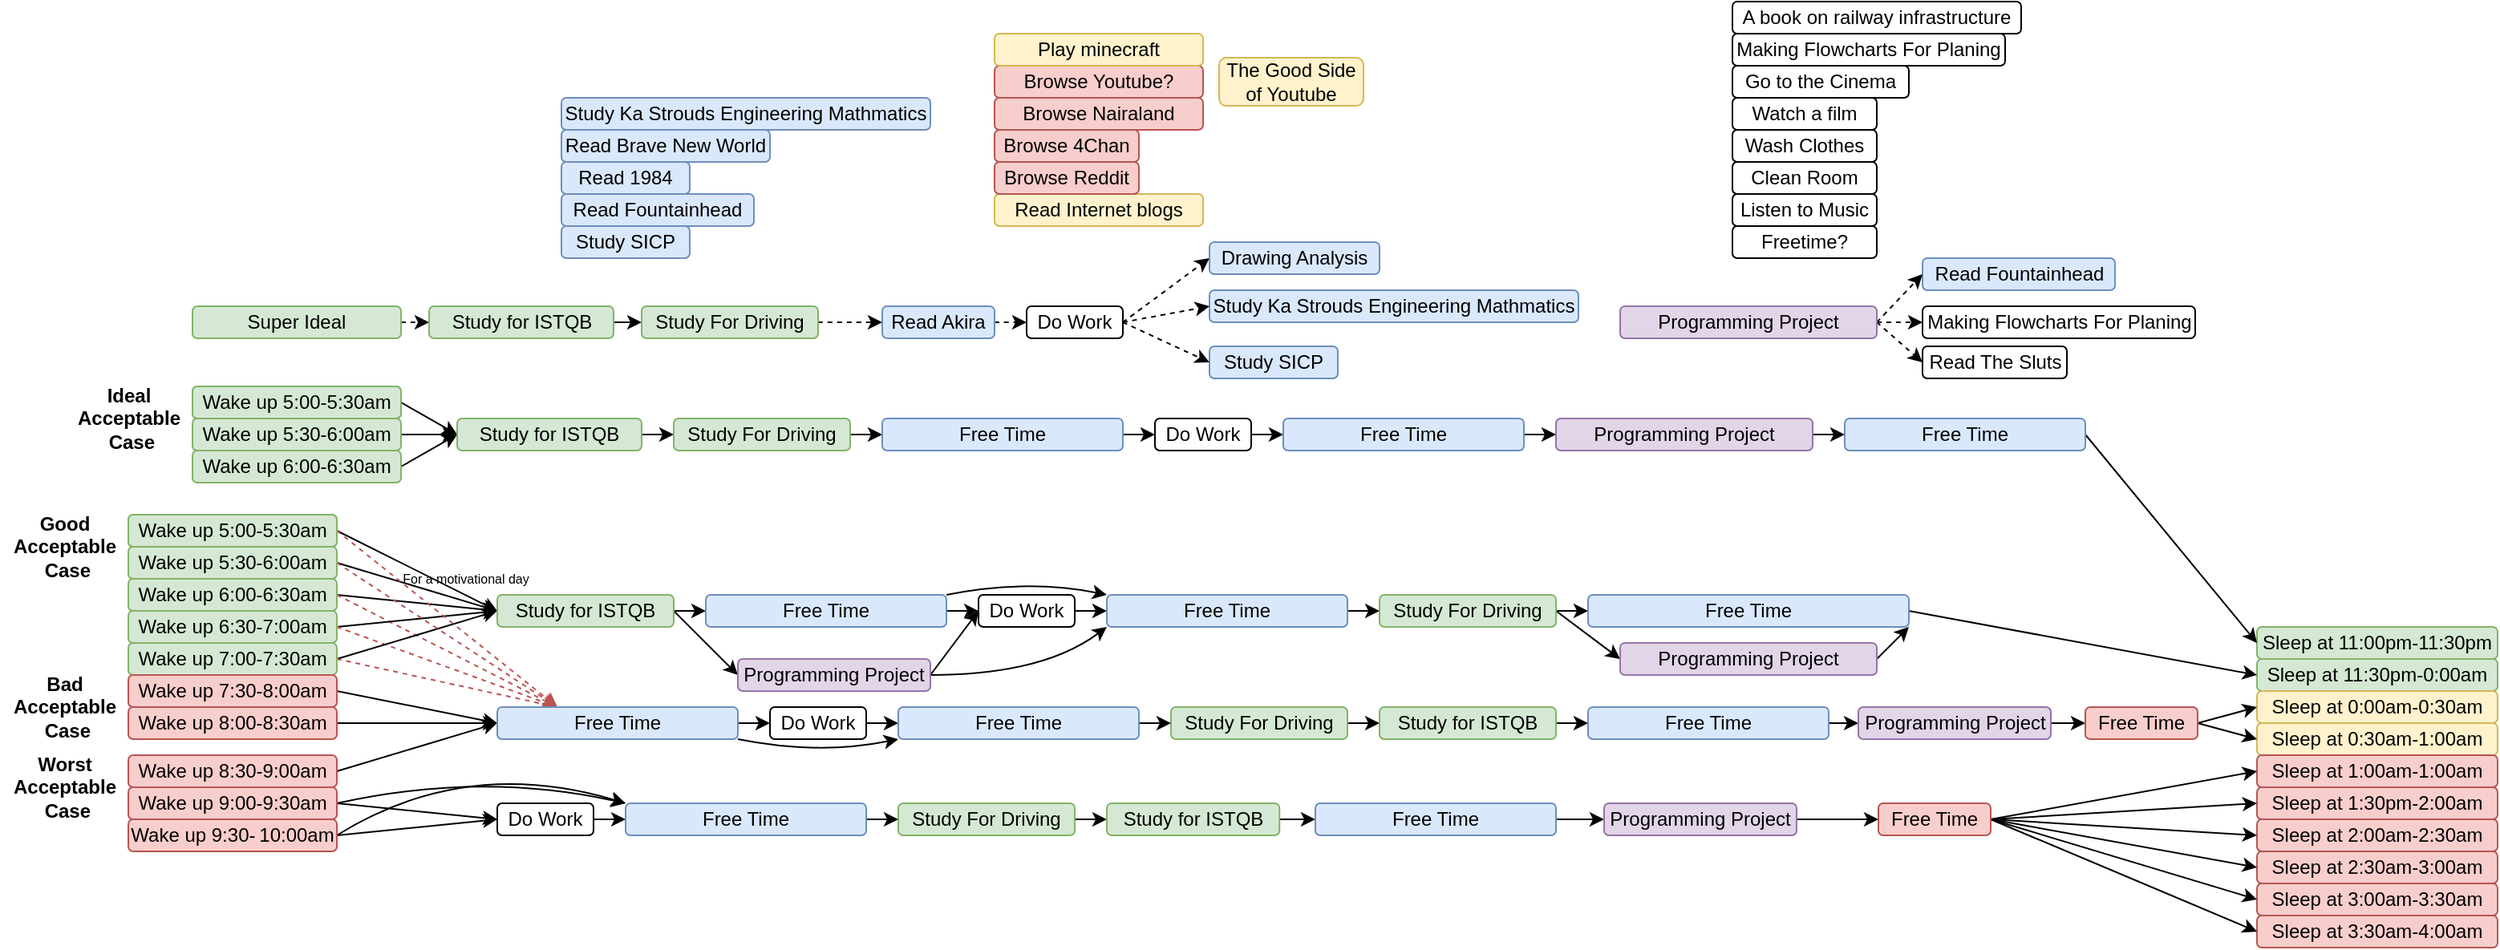 <mxfile version="19.0.3" type="device"><diagram id="4nZhN4xISwOqiXTnIVGM" name="Page-1"><mxGraphModel dx="2584" dy="2373" grid="1" gridSize="10" guides="1" tooltips="1" connect="1" arrows="1" fold="1" page="1" pageScale="1" pageWidth="827" pageHeight="1169" math="0" shadow="0"><root><mxCell id="0"/><mxCell id="1" parent="0"/><mxCell id="4kMTxRfqQx9Ldhl98ujp-1" value="Wake up 5:00-5:30am" style="rounded=1;whiteSpace=wrap;html=1;fillColor=#d5e8d4;strokeColor=#82b366;" parent="1" vertex="1"><mxGeometry x="-727" y="-849" width="130" height="20" as="geometry"/></mxCell><mxCell id="4kMTxRfqQx9Ldhl98ujp-4" value="Sleep at 11:00pm-11:30pm" style="rounded=1;whiteSpace=wrap;html=1;fillColor=#d5e8d4;strokeColor=#82b366;" parent="1" vertex="1"><mxGeometry x="600" y="-779" width="150" height="20" as="geometry"/></mxCell><mxCell id="pUiEw4mxk0Plh1sufAVj-73" style="edgeStyle=none;rounded=0;orthogonalLoop=1;jettySize=auto;html=1;exitX=1;exitY=0.5;exitDx=0;exitDy=0;entryX=0;entryY=0.5;entryDx=0;entryDy=0;fontSize=8;elbow=vertical;" edge="1" parent="1" source="4kMTxRfqQx9Ldhl98ujp-8" target="pUiEw4mxk0Plh1sufAVj-57"><mxGeometry relative="1" as="geometry"/></mxCell><mxCell id="pUiEw4mxk0Plh1sufAVj-172" style="edgeStyle=none;curved=1;orthogonalLoop=1;jettySize=auto;html=1;exitX=1;exitY=0.5;exitDx=0;exitDy=0;dashed=1;fontSize=8;elbow=vertical;fillColor=#f8cecc;strokeColor=#b85450;entryX=0.25;entryY=0;entryDx=0;entryDy=0;" edge="1" parent="1" source="4kMTxRfqQx9Ldhl98ujp-8" target="pUiEw4mxk0Plh1sufAVj-79"><mxGeometry relative="1" as="geometry"><mxPoint x="-457" y="-729" as="targetPoint"/></mxGeometry></mxCell><mxCell id="4kMTxRfqQx9Ldhl98ujp-8" value="Wake up 6:00-6:30am" style="rounded=1;whiteSpace=wrap;html=1;fillColor=#d5e8d4;strokeColor=#82b366;" parent="1" vertex="1"><mxGeometry x="-727" y="-809" width="130" height="20" as="geometry"/></mxCell><mxCell id="4kMTxRfqQx9Ldhl98ujp-11" value="Study SICP" style="rounded=1;whiteSpace=wrap;html=1;fillColor=#dae8fc;strokeColor=#6c8ebf;" parent="1" vertex="1"><mxGeometry x="-457" y="-1029" width="80" height="20" as="geometry"/></mxCell><mxCell id="4kMTxRfqQx9Ldhl98ujp-22" value="Sleep at 11:30pm-0:00am" style="rounded=1;whiteSpace=wrap;html=1;fillColor=#d5e8d4;strokeColor=#82b366;" parent="1" vertex="1"><mxGeometry x="600" y="-759" width="150" height="20" as="geometry"/></mxCell><mxCell id="4kMTxRfqQx9Ldhl98ujp-24" value="Sleep at 0:00am-0:30am" style="rounded=1;whiteSpace=wrap;html=1;fillColor=#fff2cc;strokeColor=#d6b656;" parent="1" vertex="1"><mxGeometry x="600" y="-739" width="150" height="20" as="geometry"/></mxCell><mxCell id="4kMTxRfqQx9Ldhl98ujp-25" value="Sleep at 0:30am-1:00am" style="rounded=1;whiteSpace=wrap;html=1;fillColor=#fff2cc;strokeColor=#d6b656;" parent="1" vertex="1"><mxGeometry x="600" y="-719" width="150" height="20" as="geometry"/></mxCell><mxCell id="4kMTxRfqQx9Ldhl98ujp-26" value="Sleep at 1:00am-1:00am" style="rounded=1;whiteSpace=wrap;html=1;fillColor=#f8cecc;strokeColor=#b85450;" parent="1" vertex="1"><mxGeometry x="600" y="-699" width="150" height="20" as="geometry"/></mxCell><mxCell id="4kMTxRfqQx9Ldhl98ujp-27" value="Sleep at 1:30pm-2:00am" style="rounded=1;whiteSpace=wrap;html=1;fillColor=#f8cecc;strokeColor=#b85450;" parent="1" vertex="1"><mxGeometry x="600" y="-679" width="150" height="20" as="geometry"/></mxCell><mxCell id="4kMTxRfqQx9Ldhl98ujp-28" value="Sleep at 2:00am-2:30am" style="rounded=1;whiteSpace=wrap;html=1;fillColor=#f8cecc;strokeColor=#b85450;" parent="1" vertex="1"><mxGeometry x="600" y="-659" width="150" height="20" as="geometry"/></mxCell><mxCell id="4kMTxRfqQx9Ldhl98ujp-29" value="Sleep at 2:30am-3:00am" style="rounded=1;whiteSpace=wrap;html=1;fillColor=#f8cecc;strokeColor=#b85450;" parent="1" vertex="1"><mxGeometry x="600" y="-639" width="150" height="20" as="geometry"/></mxCell><mxCell id="4kMTxRfqQx9Ldhl98ujp-30" value="Sleep at 3:00am-3:30am" style="rounded=1;whiteSpace=wrap;html=1;fillColor=#f8cecc;strokeColor=#b85450;" parent="1" vertex="1"><mxGeometry x="600" y="-619" width="150" height="20" as="geometry"/></mxCell><mxCell id="4kMTxRfqQx9Ldhl98ujp-31" value="Sleep at 3:30am-4:00am" style="rounded=1;whiteSpace=wrap;html=1;fillColor=#f8cecc;strokeColor=#b85450;" parent="1" vertex="1"><mxGeometry x="600" y="-599" width="150" height="20" as="geometry"/></mxCell><mxCell id="pUiEw4mxk0Plh1sufAVj-58" style="edgeStyle=none;rounded=0;orthogonalLoop=1;jettySize=auto;html=1;exitX=1;exitY=0.5;exitDx=0;exitDy=0;fontSize=8;elbow=vertical;entryX=0;entryY=0.5;entryDx=0;entryDy=0;" edge="1" parent="1" source="4kMTxRfqQx9Ldhl98ujp-32" target="pUiEw4mxk0Plh1sufAVj-57"><mxGeometry relative="1" as="geometry"><mxPoint x="-507" y="-769" as="targetPoint"/></mxGeometry></mxCell><mxCell id="pUiEw4mxk0Plh1sufAVj-173" style="edgeStyle=none;curved=1;orthogonalLoop=1;jettySize=auto;html=1;exitX=1;exitY=0.5;exitDx=0;exitDy=0;dashed=1;fontSize=8;elbow=vertical;entryX=0.25;entryY=0;entryDx=0;entryDy=0;fillColor=#f8cecc;strokeColor=#b85450;" edge="1" parent="1" source="4kMTxRfqQx9Ldhl98ujp-32" target="pUiEw4mxk0Plh1sufAVj-79"><mxGeometry relative="1" as="geometry"><mxPoint x="-487" y="-739" as="targetPoint"/></mxGeometry></mxCell><mxCell id="4kMTxRfqQx9Ldhl98ujp-32" value="Wake up 6:30-7:00am" style="rounded=1;whiteSpace=wrap;html=1;fillColor=#d5e8d4;strokeColor=#82b366;" parent="1" vertex="1"><mxGeometry x="-727" y="-789" width="130" height="20" as="geometry"/></mxCell><mxCell id="pUiEw4mxk0Plh1sufAVj-72" style="edgeStyle=none;rounded=0;orthogonalLoop=1;jettySize=auto;html=1;exitX=1;exitY=0.5;exitDx=0;exitDy=0;entryX=0;entryY=0.5;entryDx=0;entryDy=0;fontSize=8;elbow=vertical;" edge="1" parent="1" source="4kMTxRfqQx9Ldhl98ujp-33" target="pUiEw4mxk0Plh1sufAVj-57"><mxGeometry relative="1" as="geometry"/></mxCell><mxCell id="pUiEw4mxk0Plh1sufAVj-174" style="edgeStyle=none;curved=1;orthogonalLoop=1;jettySize=auto;html=1;exitX=1;exitY=0.5;exitDx=0;exitDy=0;entryX=0.25;entryY=0;entryDx=0;entryDy=0;dashed=1;fontSize=8;elbow=vertical;fillColor=#f8cecc;strokeColor=#b85450;" edge="1" parent="1" source="4kMTxRfqQx9Ldhl98ujp-33" target="pUiEw4mxk0Plh1sufAVj-79"><mxGeometry relative="1" as="geometry"/></mxCell><mxCell id="4kMTxRfqQx9Ldhl98ujp-33" value="Wake up 7:00-7:30am" style="rounded=1;whiteSpace=wrap;html=1;fillColor=#d5e8d4;strokeColor=#82b366;" parent="1" vertex="1"><mxGeometry x="-727" y="-769" width="130" height="20" as="geometry"/></mxCell><mxCell id="pUiEw4mxk0Plh1sufAVj-115" style="edgeStyle=none;rounded=0;orthogonalLoop=1;jettySize=auto;html=1;exitX=1;exitY=0.5;exitDx=0;exitDy=0;entryX=0;entryY=0.5;entryDx=0;entryDy=0;fontSize=8;elbow=vertical;" edge="1" parent="1" source="4kMTxRfqQx9Ldhl98ujp-34" target="pUiEw4mxk0Plh1sufAVj-79"><mxGeometry relative="1" as="geometry"/></mxCell><mxCell id="4kMTxRfqQx9Ldhl98ujp-34" value="Wake up 7:30-8:00am" style="rounded=1;whiteSpace=wrap;html=1;fillColor=#f8cecc;strokeColor=#b85450;" parent="1" vertex="1"><mxGeometry x="-727" y="-749" width="130" height="20" as="geometry"/></mxCell><mxCell id="pUiEw4mxk0Plh1sufAVj-76" style="edgeStyle=none;rounded=0;orthogonalLoop=1;jettySize=auto;html=1;exitX=1;exitY=0.5;exitDx=0;exitDy=0;entryX=0;entryY=0.5;entryDx=0;entryDy=0;fontSize=8;elbow=vertical;" edge="1" parent="1" source="4kMTxRfqQx9Ldhl98ujp-35" target="pUiEw4mxk0Plh1sufAVj-79"><mxGeometry relative="1" as="geometry"/></mxCell><mxCell id="4kMTxRfqQx9Ldhl98ujp-35" value="Wake up 8:00-8:30am" style="rounded=1;whiteSpace=wrap;html=1;fillColor=#f8cecc;strokeColor=#b85450;" parent="1" vertex="1"><mxGeometry x="-727" y="-729" width="130" height="20" as="geometry"/></mxCell><mxCell id="pUiEw4mxk0Plh1sufAVj-69" style="edgeStyle=none;rounded=0;orthogonalLoop=1;jettySize=auto;html=1;exitX=1;exitY=0.5;exitDx=0;exitDy=0;fontSize=8;elbow=vertical;entryX=0;entryY=0.5;entryDx=0;entryDy=0;" edge="1" parent="1" source="4kMTxRfqQx9Ldhl98ujp-36" target="pUiEw4mxk0Plh1sufAVj-30"><mxGeometry relative="1" as="geometry"><mxPoint x="136.429" y="-569" as="targetPoint"/></mxGeometry></mxCell><mxCell id="pUiEw4mxk0Plh1sufAVj-122" style="edgeStyle=none;curved=1;orthogonalLoop=1;jettySize=auto;html=1;exitX=1;exitY=0.5;exitDx=0;exitDy=0;entryX=0;entryY=0;entryDx=0;entryDy=0;fontSize=8;elbow=vertical;" edge="1" parent="1" source="4kMTxRfqQx9Ldhl98ujp-36" target="pUiEw4mxk0Plh1sufAVj-100"><mxGeometry relative="1" as="geometry"><Array as="points"><mxPoint x="-507" y="-689"/></Array></mxGeometry></mxCell><mxCell id="4kMTxRfqQx9Ldhl98ujp-36" value="Wake up 9:00-9:30am" style="rounded=1;whiteSpace=wrap;html=1;fillColor=#f8cecc;strokeColor=#b85450;" parent="1" vertex="1"><mxGeometry x="-727" y="-679" width="130" height="20" as="geometry"/></mxCell><mxCell id="4kMTxRfqQx9Ldhl98ujp-40" value="Study Ka Strouds Engineering Mathmatics" style="rounded=1;whiteSpace=wrap;html=1;fillColor=#dae8fc;strokeColor=#6c8ebf;" parent="1" vertex="1"><mxGeometry x="-457" y="-1109" width="230" height="20" as="geometry"/></mxCell><mxCell id="4kMTxRfqQx9Ldhl98ujp-53" value="Read Fountainhead" style="rounded=1;whiteSpace=wrap;html=1;fillColor=#dae8fc;strokeColor=#6c8ebf;" parent="1" vertex="1"><mxGeometry x="-457" y="-1049" width="120" height="20" as="geometry"/></mxCell><mxCell id="4kMTxRfqQx9Ldhl98ujp-54" value="Read 1984" style="rounded=1;whiteSpace=wrap;html=1;fillColor=#dae8fc;strokeColor=#6c8ebf;" parent="1" vertex="1"><mxGeometry x="-457" y="-1069" width="80" height="20" as="geometry"/></mxCell><mxCell id="4kMTxRfqQx9Ldhl98ujp-55" value="Read Brave New World" style="rounded=1;whiteSpace=wrap;html=1;fillColor=#dae8fc;strokeColor=#6c8ebf;" parent="1" vertex="1"><mxGeometry x="-457" y="-1089" width="130" height="20" as="geometry"/></mxCell><mxCell id="pUiEw4mxk0Plh1sufAVj-199" style="edgeStyle=none;curved=1;orthogonalLoop=1;jettySize=auto;html=1;exitX=1;exitY=0.5;exitDx=0;exitDy=0;entryX=0;entryY=0.5;entryDx=0;entryDy=0;dashed=1;fontSize=8;elbow=vertical;" edge="1" parent="1" source="4kMTxRfqQx9Ldhl98ujp-56" target="pUiEw4mxk0Plh1sufAVj-200"><mxGeometry relative="1" as="geometry"/></mxCell><mxCell id="4kMTxRfqQx9Ldhl98ujp-56" value="Read Akira" style="rounded=1;whiteSpace=wrap;html=1;fillColor=#dae8fc;strokeColor=#6c8ebf;" parent="1" vertex="1"><mxGeometry x="-257" y="-979" width="70" height="20" as="geometry"/></mxCell><mxCell id="4kMTxRfqQx9Ldhl98ujp-58" value="Freetime?" style="rounded=1;whiteSpace=wrap;html=1;" parent="1" vertex="1"><mxGeometry x="273" y="-1029" width="90" height="20" as="geometry"/></mxCell><mxCell id="4kMTxRfqQx9Ldhl98ujp-59" value="Listen to Music" style="rounded=1;whiteSpace=wrap;html=1;" parent="1" vertex="1"><mxGeometry x="273" y="-1049" width="90" height="20" as="geometry"/></mxCell><mxCell id="4kMTxRfqQx9Ldhl98ujp-60" value="Clean Room" style="rounded=1;whiteSpace=wrap;html=1;" parent="1" vertex="1"><mxGeometry x="273" y="-1069" width="90" height="20" as="geometry"/></mxCell><mxCell id="4kMTxRfqQx9Ldhl98ujp-61" value="Wash Clothes" style="rounded=1;whiteSpace=wrap;html=1;" parent="1" vertex="1"><mxGeometry x="273" y="-1089" width="90" height="20" as="geometry"/></mxCell><mxCell id="4kMTxRfqQx9Ldhl98ujp-62" value="Watch a film" style="rounded=1;whiteSpace=wrap;html=1;" parent="1" vertex="1"><mxGeometry x="273" y="-1109" width="90" height="20" as="geometry"/></mxCell><mxCell id="4kMTxRfqQx9Ldhl98ujp-63" value="Go to the Cinema" style="rounded=1;whiteSpace=wrap;html=1;" parent="1" vertex="1"><mxGeometry x="273" y="-1129" width="110" height="20" as="geometry"/></mxCell><mxCell id="pUiEw4mxk0Plh1sufAVj-68" style="edgeStyle=none;rounded=0;orthogonalLoop=1;jettySize=auto;html=1;exitX=1;exitY=0.5;exitDx=0;exitDy=0;entryX=0;entryY=0.5;entryDx=0;entryDy=0;fontSize=8;elbow=vertical;" edge="1" parent="1" source="4kMTxRfqQx9Ldhl98ujp-64" target="pUiEw4mxk0Plh1sufAVj-30"><mxGeometry relative="1" as="geometry"/></mxCell><mxCell id="pUiEw4mxk0Plh1sufAVj-123" style="edgeStyle=none;curved=1;orthogonalLoop=1;jettySize=auto;html=1;exitX=1;exitY=0.5;exitDx=0;exitDy=0;fontSize=8;elbow=vertical;" edge="1" parent="1" source="4kMTxRfqQx9Ldhl98ujp-64"><mxGeometry relative="1" as="geometry"><mxPoint x="-417" y="-669" as="targetPoint"/><Array as="points"><mxPoint x="-517" y="-699"/></Array></mxGeometry></mxCell><mxCell id="4kMTxRfqQx9Ldhl98ujp-64" value="Wake up 9:30-&lt;span style=&quot;white-space: pre;&quot;&gt;&#9;&lt;/span&gt;10:00am" style="rounded=1;whiteSpace=wrap;html=1;fillColor=#f8cecc;strokeColor=#b85450;" parent="1" vertex="1"><mxGeometry x="-727" y="-659" width="130" height="20" as="geometry"/></mxCell><mxCell id="4kMTxRfqQx9Ldhl98ujp-71" value="Making Flowcharts For Planing" style="rounded=1;whiteSpace=wrap;html=1;" parent="1" vertex="1"><mxGeometry x="273" y="-1149" width="170" height="20" as="geometry"/></mxCell><mxCell id="4kMTxRfqQx9Ldhl98ujp-73" value="A book on railway infrastructure" style="rounded=1;whiteSpace=wrap;html=1;" parent="1" vertex="1"><mxGeometry x="273" y="-1169" width="180" height="20" as="geometry"/></mxCell><mxCell id="4kMTxRfqQx9Ldhl98ujp-74" value="Read Internet blogs" style="rounded=1;whiteSpace=wrap;html=1;fillColor=#fff2cc;strokeColor=#d6b656;" parent="1" vertex="1"><mxGeometry x="-187" y="-1049" width="130" height="20" as="geometry"/></mxCell><mxCell id="4kMTxRfqQx9Ldhl98ujp-75" value="Browse Reddit" style="rounded=1;whiteSpace=wrap;html=1;fillColor=#f8cecc;strokeColor=#b85450;" parent="1" vertex="1"><mxGeometry x="-187" y="-1069" width="90" height="20" as="geometry"/></mxCell><mxCell id="4kMTxRfqQx9Ldhl98ujp-76" value="Browse 4Chan" style="rounded=1;whiteSpace=wrap;html=1;fillColor=#f8cecc;strokeColor=#b85450;" parent="1" vertex="1"><mxGeometry x="-187" y="-1089" width="90" height="20" as="geometry"/></mxCell><mxCell id="4kMTxRfqQx9Ldhl98ujp-77" value="Browse Nairaland" style="rounded=1;whiteSpace=wrap;html=1;fillColor=#f8cecc;strokeColor=#b85450;" parent="1" vertex="1"><mxGeometry x="-187" y="-1109" width="130" height="20" as="geometry"/></mxCell><mxCell id="4kMTxRfqQx9Ldhl98ujp-78" value="Browse Youtube?" style="rounded=1;whiteSpace=wrap;html=1;fillColor=#f8cecc;strokeColor=#b85450;" parent="1" vertex="1"><mxGeometry x="-187" y="-1129" width="130" height="20" as="geometry"/></mxCell><mxCell id="4kMTxRfqQx9Ldhl98ujp-79" value="Play minecraft" style="rounded=1;whiteSpace=wrap;html=1;fillColor=#fff2cc;strokeColor=#d6b656;" parent="1" vertex="1"><mxGeometry x="-187" y="-1149" width="130" height="20" as="geometry"/></mxCell><mxCell id="pUiEw4mxk0Plh1sufAVj-74" style="edgeStyle=none;rounded=0;orthogonalLoop=1;jettySize=auto;html=1;exitX=1;exitY=0.5;exitDx=0;exitDy=0;fontSize=8;elbow=vertical;entryX=0;entryY=0.5;entryDx=0;entryDy=0;" edge="1" parent="1" source="4kMTxRfqQx9Ldhl98ujp-86" target="pUiEw4mxk0Plh1sufAVj-57"><mxGeometry relative="1" as="geometry"><mxPoint x="-517" y="-779" as="targetPoint"/></mxGeometry></mxCell><mxCell id="pUiEw4mxk0Plh1sufAVj-171" style="edgeStyle=none;curved=1;orthogonalLoop=1;jettySize=auto;html=1;exitX=1;exitY=0.5;exitDx=0;exitDy=0;entryX=0.25;entryY=0;entryDx=0;entryDy=0;dashed=1;fontSize=8;elbow=vertical;fillColor=#f8cecc;strokeColor=#b85450;" edge="1" parent="1" source="4kMTxRfqQx9Ldhl98ujp-86" target="pUiEw4mxk0Plh1sufAVj-79"><mxGeometry relative="1" as="geometry"/></mxCell><mxCell id="4kMTxRfqQx9Ldhl98ujp-86" value="Wake up 5:30-6:00am" style="rounded=1;whiteSpace=wrap;html=1;fillColor=#d5e8d4;strokeColor=#82b366;" parent="1" vertex="1"><mxGeometry x="-727" y="-829" width="130" height="20" as="geometry"/></mxCell><mxCell id="pUiEw4mxk0Plh1sufAVj-75" style="edgeStyle=none;rounded=0;orthogonalLoop=1;jettySize=auto;html=1;exitX=1;exitY=0.5;exitDx=0;exitDy=0;fontSize=8;elbow=vertical;entryX=0;entryY=0.5;entryDx=0;entryDy=0;" edge="1" parent="1" source="pUiEw4mxk0Plh1sufAVj-1" target="pUiEw4mxk0Plh1sufAVj-57"><mxGeometry relative="1" as="geometry"><mxPoint x="-517" y="-779" as="targetPoint"/></mxGeometry></mxCell><mxCell id="pUiEw4mxk0Plh1sufAVj-170" style="edgeStyle=none;curved=1;orthogonalLoop=1;jettySize=auto;html=1;exitX=1;exitY=0.5;exitDx=0;exitDy=0;entryX=0.25;entryY=0;entryDx=0;entryDy=0;dashed=1;fontSize=8;elbow=vertical;fillColor=#f8cecc;strokeColor=#b85450;" edge="1" parent="1" source="pUiEw4mxk0Plh1sufAVj-1" target="pUiEw4mxk0Plh1sufAVj-79"><mxGeometry relative="1" as="geometry"/></mxCell><mxCell id="pUiEw4mxk0Plh1sufAVj-1" value="Wake up 5:00-5:30am" style="rounded=1;whiteSpace=wrap;html=1;fillColor=#d5e8d4;strokeColor=#82b366;" vertex="1" parent="1"><mxGeometry x="-727" y="-849" width="130" height="20" as="geometry"/></mxCell><mxCell id="pUiEw4mxk0Plh1sufAVj-60" style="edgeStyle=none;rounded=0;orthogonalLoop=1;jettySize=auto;html=1;exitX=1;exitY=0.5;exitDx=0;exitDy=0;entryX=0;entryY=0.5;entryDx=0;entryDy=0;fontSize=8;elbow=vertical;" edge="1" parent="1" source="pUiEw4mxk0Plh1sufAVj-30" target="pUiEw4mxk0Plh1sufAVj-100"><mxGeometry relative="1" as="geometry"/></mxCell><mxCell id="pUiEw4mxk0Plh1sufAVj-30" value="Do Work" style="rounded=1;whiteSpace=wrap;html=1;" vertex="1" parent="1"><mxGeometry x="-497" y="-669" width="60" height="20" as="geometry"/></mxCell><mxCell id="pUiEw4mxk0Plh1sufAVj-47" value="For a motivational day" style="text;html=1;align=center;verticalAlign=middle;resizable=0;points=[];autosize=1;strokeColor=none;fillColor=none;fontSize=8;" vertex="1" parent="1"><mxGeometry x="-562" y="-819" width="90" height="20" as="geometry"/></mxCell><mxCell id="pUiEw4mxk0Plh1sufAVj-91" style="edgeStyle=none;rounded=0;orthogonalLoop=1;jettySize=auto;html=1;exitX=1;exitY=0.5;exitDx=0;exitDy=0;fontSize=8;elbow=vertical;" edge="1" parent="1" source="pUiEw4mxk0Plh1sufAVj-56" target="pUiEw4mxk0Plh1sufAVj-87"><mxGeometry relative="1" as="geometry"/></mxCell><mxCell id="pUiEw4mxk0Plh1sufAVj-56" value="Study For Driving" style="rounded=1;whiteSpace=wrap;html=1;fillColor=#d5e8d4;strokeColor=#82b366;" vertex="1" parent="1"><mxGeometry x="-247" y="-669" width="110" height="20" as="geometry"/></mxCell><mxCell id="pUiEw4mxk0Plh1sufAVj-59" style="edgeStyle=none;rounded=0;orthogonalLoop=1;jettySize=auto;html=1;exitX=1;exitY=0.5;exitDx=0;exitDy=0;entryX=0;entryY=0.5;entryDx=0;entryDy=0;fontSize=8;elbow=vertical;" edge="1" parent="1" source="pUiEw4mxk0Plh1sufAVj-57" target="pUiEw4mxk0Plh1sufAVj-62"><mxGeometry relative="1" as="geometry"/></mxCell><mxCell id="pUiEw4mxk0Plh1sufAVj-109" style="edgeStyle=none;rounded=0;orthogonalLoop=1;jettySize=auto;html=1;exitX=1;exitY=0.5;exitDx=0;exitDy=0;entryX=0;entryY=0.5;entryDx=0;entryDy=0;fontSize=8;elbow=vertical;" edge="1" parent="1" source="pUiEw4mxk0Plh1sufAVj-57" target="pUiEw4mxk0Plh1sufAVj-107"><mxGeometry relative="1" as="geometry"/></mxCell><mxCell id="pUiEw4mxk0Plh1sufAVj-57" value="Study for ISTQB" style="rounded=1;whiteSpace=wrap;html=1;fillColor=#d5e8d4;strokeColor=#82b366;" vertex="1" parent="1"><mxGeometry x="-497" y="-799" width="110" height="20" as="geometry"/></mxCell><mxCell id="pUiEw4mxk0Plh1sufAVj-66" style="edgeStyle=none;rounded=0;orthogonalLoop=1;jettySize=auto;html=1;exitX=1;exitY=0.5;exitDx=0;exitDy=0;fontSize=8;elbow=vertical;" edge="1" parent="1" source="pUiEw4mxk0Plh1sufAVj-62" target="pUiEw4mxk0Plh1sufAVj-80"><mxGeometry relative="1" as="geometry"><mxPoint x="-117.0" y="-709" as="targetPoint"/></mxGeometry></mxCell><mxCell id="pUiEw4mxk0Plh1sufAVj-120" style="edgeStyle=none;orthogonalLoop=1;jettySize=auto;html=1;exitX=1;exitY=0;exitDx=0;exitDy=0;entryX=0;entryY=0;entryDx=0;entryDy=0;fontSize=8;elbow=vertical;curved=1;" edge="1" parent="1" source="pUiEw4mxk0Plh1sufAVj-62" target="pUiEw4mxk0Plh1sufAVj-96"><mxGeometry relative="1" as="geometry"><Array as="points"><mxPoint x="-167" y="-809"/></Array></mxGeometry></mxCell><mxCell id="pUiEw4mxk0Plh1sufAVj-62" value="Free Time" style="rounded=1;whiteSpace=wrap;html=1;fillColor=#dae8fc;strokeColor=#6c8ebf;" vertex="1" parent="1"><mxGeometry x="-367" y="-799" width="150" height="20" as="geometry"/></mxCell><mxCell id="pUiEw4mxk0Plh1sufAVj-78" style="edgeStyle=none;rounded=0;orthogonalLoop=1;jettySize=auto;html=1;exitX=1;exitY=0.5;exitDx=0;exitDy=0;entryX=0;entryY=0.5;entryDx=0;entryDy=0;fontSize=8;elbow=vertical;" edge="1" parent="1" source="pUiEw4mxk0Plh1sufAVj-77" target="pUiEw4mxk0Plh1sufAVj-79"><mxGeometry relative="1" as="geometry"/></mxCell><mxCell id="pUiEw4mxk0Plh1sufAVj-77" value="Wake up 8:30-9:00am" style="rounded=1;whiteSpace=wrap;html=1;fillColor=#f8cecc;strokeColor=#b85450;" vertex="1" parent="1"><mxGeometry x="-727" y="-699" width="130" height="20" as="geometry"/></mxCell><mxCell id="pUiEw4mxk0Plh1sufAVj-82" style="edgeStyle=none;rounded=0;orthogonalLoop=1;jettySize=auto;html=1;exitX=1;exitY=0.5;exitDx=0;exitDy=0;fontSize=8;elbow=vertical;" edge="1" parent="1" source="pUiEw4mxk0Plh1sufAVj-79" target="pUiEw4mxk0Plh1sufAVj-81"><mxGeometry relative="1" as="geometry"/></mxCell><mxCell id="pUiEw4mxk0Plh1sufAVj-121" style="edgeStyle=none;curved=1;orthogonalLoop=1;jettySize=auto;html=1;exitX=1;exitY=1;exitDx=0;exitDy=0;entryX=0;entryY=1;entryDx=0;entryDy=0;fontSize=8;elbow=vertical;" edge="1" parent="1" source="pUiEw4mxk0Plh1sufAVj-79" target="pUiEw4mxk0Plh1sufAVj-117"><mxGeometry relative="1" as="geometry"><Array as="points"><mxPoint x="-297" y="-699"/></Array></mxGeometry></mxCell><mxCell id="pUiEw4mxk0Plh1sufAVj-79" value="Free Time" style="rounded=1;whiteSpace=wrap;html=1;fillColor=#dae8fc;strokeColor=#6c8ebf;" vertex="1" parent="1"><mxGeometry x="-497" y="-729" width="150" height="20" as="geometry"/></mxCell><mxCell id="pUiEw4mxk0Plh1sufAVj-93" style="edgeStyle=none;rounded=0;orthogonalLoop=1;jettySize=auto;html=1;exitX=1;exitY=0.5;exitDx=0;exitDy=0;entryX=0;entryY=0.5;entryDx=0;entryDy=0;fontSize=8;elbow=vertical;" edge="1" parent="1" source="pUiEw4mxk0Plh1sufAVj-80" target="pUiEw4mxk0Plh1sufAVj-96"><mxGeometry relative="1" as="geometry"/></mxCell><mxCell id="pUiEw4mxk0Plh1sufAVj-80" value="Do Work" style="rounded=1;whiteSpace=wrap;html=1;" vertex="1" parent="1"><mxGeometry x="-197" y="-799" width="60" height="20" as="geometry"/></mxCell><mxCell id="pUiEw4mxk0Plh1sufAVj-118" style="edgeStyle=none;rounded=0;orthogonalLoop=1;jettySize=auto;html=1;exitX=1;exitY=0.5;exitDx=0;exitDy=0;entryX=0;entryY=0.5;entryDx=0;entryDy=0;fontSize=8;elbow=vertical;" edge="1" parent="1" source="pUiEw4mxk0Plh1sufAVj-81" target="pUiEw4mxk0Plh1sufAVj-117"><mxGeometry relative="1" as="geometry"/></mxCell><mxCell id="pUiEw4mxk0Plh1sufAVj-81" value="Do Work" style="rounded=1;whiteSpace=wrap;html=1;" vertex="1" parent="1"><mxGeometry x="-327" y="-729" width="60" height="20" as="geometry"/></mxCell><mxCell id="pUiEw4mxk0Plh1sufAVj-90" style="edgeStyle=none;rounded=0;orthogonalLoop=1;jettySize=auto;html=1;exitX=1;exitY=0.5;exitDx=0;exitDy=0;fontSize=8;elbow=vertical;" edge="1" parent="1" source="pUiEw4mxk0Plh1sufAVj-83" target="pUiEw4mxk0Plh1sufAVj-89"><mxGeometry relative="1" as="geometry"><mxPoint x="100.62" y="-719" as="targetPoint"/></mxGeometry></mxCell><mxCell id="pUiEw4mxk0Plh1sufAVj-83" value="Study For Driving" style="rounded=1;whiteSpace=wrap;html=1;fillColor=#d5e8d4;strokeColor=#82b366;" vertex="1" parent="1"><mxGeometry x="-77" y="-729" width="110" height="20" as="geometry"/></mxCell><mxCell id="pUiEw4mxk0Plh1sufAVj-99" style="edgeStyle=none;rounded=0;orthogonalLoop=1;jettySize=auto;html=1;exitX=1;exitY=0.5;exitDx=0;exitDy=0;entryX=0;entryY=0.5;entryDx=0;entryDy=0;fontSize=8;elbow=vertical;" edge="1" parent="1" source="pUiEw4mxk0Plh1sufAVj-89" target="pUiEw4mxk0Plh1sufAVj-98"><mxGeometry relative="1" as="geometry"/></mxCell><mxCell id="pUiEw4mxk0Plh1sufAVj-89" value="Study for ISTQB" style="rounded=1;whiteSpace=wrap;html=1;fillColor=#d5e8d4;strokeColor=#82b366;" vertex="1" parent="1"><mxGeometry x="53" y="-729" width="110" height="20" as="geometry"/></mxCell><mxCell id="pUiEw4mxk0Plh1sufAVj-103" style="edgeStyle=none;rounded=0;orthogonalLoop=1;jettySize=auto;html=1;exitX=1;exitY=0.5;exitDx=0;exitDy=0;fontSize=8;elbow=vertical;entryX=0;entryY=0.5;entryDx=0;entryDy=0;" edge="1" parent="1" source="pUiEw4mxk0Plh1sufAVj-87" target="pUiEw4mxk0Plh1sufAVj-102"><mxGeometry relative="1" as="geometry"><mxPoint x="33" y="-659" as="targetPoint"/></mxGeometry></mxCell><mxCell id="pUiEw4mxk0Plh1sufAVj-87" value="Study for ISTQB" style="rounded=1;whiteSpace=wrap;html=1;fillColor=#d5e8d4;strokeColor=#82b366;" vertex="1" parent="1"><mxGeometry x="-117.003" y="-669" width="107.625" height="20" as="geometry"/></mxCell><mxCell id="pUiEw4mxk0Plh1sufAVj-105" style="edgeStyle=none;rounded=0;orthogonalLoop=1;jettySize=auto;html=1;exitX=1;exitY=0.5;exitDx=0;exitDy=0;fontSize=8;elbow=vertical;" edge="1" parent="1" source="pUiEw4mxk0Plh1sufAVj-92" target="pUiEw4mxk0Plh1sufAVj-104"><mxGeometry relative="1" as="geometry"/></mxCell><mxCell id="pUiEw4mxk0Plh1sufAVj-111" style="edgeStyle=none;rounded=0;orthogonalLoop=1;jettySize=auto;html=1;exitX=1;exitY=0.5;exitDx=0;exitDy=0;entryX=0;entryY=0.5;entryDx=0;entryDy=0;fontSize=8;elbow=vertical;" edge="1" parent="1" source="pUiEw4mxk0Plh1sufAVj-92" target="pUiEw4mxk0Plh1sufAVj-106"><mxGeometry relative="1" as="geometry"/></mxCell><mxCell id="pUiEw4mxk0Plh1sufAVj-92" value="Study For Driving" style="rounded=1;whiteSpace=wrap;html=1;fillColor=#d5e8d4;strokeColor=#82b366;" vertex="1" parent="1"><mxGeometry x="53" y="-799" width="110" height="20" as="geometry"/></mxCell><mxCell id="pUiEw4mxk0Plh1sufAVj-97" style="edgeStyle=none;rounded=0;orthogonalLoop=1;jettySize=auto;html=1;exitX=1;exitY=0.5;exitDx=0;exitDy=0;entryX=0;entryY=0.5;entryDx=0;entryDy=0;fontSize=8;elbow=vertical;" edge="1" parent="1" source="pUiEw4mxk0Plh1sufAVj-96" target="pUiEw4mxk0Plh1sufAVj-92"><mxGeometry relative="1" as="geometry"/></mxCell><mxCell id="pUiEw4mxk0Plh1sufAVj-96" value="Free Time" style="rounded=1;whiteSpace=wrap;html=1;fillColor=#dae8fc;strokeColor=#6c8ebf;" vertex="1" parent="1"><mxGeometry x="-117" y="-799" width="150" height="20" as="geometry"/></mxCell><mxCell id="pUiEw4mxk0Plh1sufAVj-114" style="edgeStyle=none;rounded=0;orthogonalLoop=1;jettySize=auto;html=1;exitX=1;exitY=0.5;exitDx=0;exitDy=0;entryX=0;entryY=0.5;entryDx=0;entryDy=0;fontSize=8;elbow=vertical;" edge="1" parent="1" source="pUiEw4mxk0Plh1sufAVj-98" target="pUiEw4mxk0Plh1sufAVj-113"><mxGeometry relative="1" as="geometry"/></mxCell><mxCell id="pUiEw4mxk0Plh1sufAVj-98" value="Free Time" style="rounded=1;whiteSpace=wrap;html=1;fillColor=#dae8fc;strokeColor=#6c8ebf;" vertex="1" parent="1"><mxGeometry x="183" y="-729" width="150" height="20" as="geometry"/></mxCell><mxCell id="pUiEw4mxk0Plh1sufAVj-101" style="edgeStyle=none;rounded=0;orthogonalLoop=1;jettySize=auto;html=1;exitX=1;exitY=0.5;exitDx=0;exitDy=0;entryX=0;entryY=0.5;entryDx=0;entryDy=0;fontSize=8;elbow=vertical;" edge="1" parent="1" source="pUiEw4mxk0Plh1sufAVj-100" target="pUiEw4mxk0Plh1sufAVj-56"><mxGeometry relative="1" as="geometry"/></mxCell><mxCell id="pUiEw4mxk0Plh1sufAVj-100" value="Free Time" style="rounded=1;whiteSpace=wrap;html=1;fillColor=#dae8fc;strokeColor=#6c8ebf;" vertex="1" parent="1"><mxGeometry x="-417" y="-669" width="150" height="20" as="geometry"/></mxCell><mxCell id="pUiEw4mxk0Plh1sufAVj-126" style="edgeStyle=none;curved=1;orthogonalLoop=1;jettySize=auto;html=1;exitX=1;exitY=0.5;exitDx=0;exitDy=0;entryX=0;entryY=0.5;entryDx=0;entryDy=0;fontSize=8;elbow=vertical;" edge="1" parent="1" source="pUiEw4mxk0Plh1sufAVj-102" target="pUiEw4mxk0Plh1sufAVj-125"><mxGeometry relative="1" as="geometry"/></mxCell><mxCell id="pUiEw4mxk0Plh1sufAVj-102" value="Free Time" style="rounded=1;whiteSpace=wrap;html=1;fillColor=#dae8fc;strokeColor=#6c8ebf;" vertex="1" parent="1"><mxGeometry x="13" y="-669" width="150" height="20" as="geometry"/></mxCell><mxCell id="pUiEw4mxk0Plh1sufAVj-162" style="edgeStyle=none;curved=1;orthogonalLoop=1;jettySize=auto;html=1;exitX=1;exitY=0.5;exitDx=0;exitDy=0;fontSize=8;elbow=vertical;entryX=0;entryY=0.5;entryDx=0;entryDy=0;" edge="1" parent="1" source="pUiEw4mxk0Plh1sufAVj-104" target="4kMTxRfqQx9Ldhl98ujp-22"><mxGeometry relative="1" as="geometry"/></mxCell><mxCell id="pUiEw4mxk0Plh1sufAVj-104" value="Free Time" style="rounded=1;whiteSpace=wrap;html=1;fillColor=#dae8fc;strokeColor=#6c8ebf;" vertex="1" parent="1"><mxGeometry x="183" y="-799" width="200" height="20" as="geometry"/></mxCell><mxCell id="pUiEw4mxk0Plh1sufAVj-112" style="edgeStyle=none;rounded=0;orthogonalLoop=1;jettySize=auto;html=1;exitX=1;exitY=0.5;exitDx=0;exitDy=0;fontSize=8;elbow=vertical;entryX=1;entryY=1;entryDx=0;entryDy=0;" edge="1" parent="1" source="pUiEw4mxk0Plh1sufAVj-106" target="pUiEw4mxk0Plh1sufAVj-104"><mxGeometry relative="1" as="geometry"><mxPoint x="323" y="-769" as="targetPoint"/></mxGeometry></mxCell><mxCell id="pUiEw4mxk0Plh1sufAVj-106" value="Programming Project" style="rounded=1;whiteSpace=wrap;html=1;fillColor=#e1d5e7;strokeColor=#9673a6;" vertex="1" parent="1"><mxGeometry x="203" y="-769" width="160" height="20" as="geometry"/></mxCell><mxCell id="pUiEw4mxk0Plh1sufAVj-110" style="edgeStyle=none;rounded=0;orthogonalLoop=1;jettySize=auto;html=1;exitX=1;exitY=0.5;exitDx=0;exitDy=0;entryX=0;entryY=0.5;entryDx=0;entryDy=0;fontSize=8;elbow=vertical;" edge="1" parent="1" source="pUiEw4mxk0Plh1sufAVj-107" target="pUiEw4mxk0Plh1sufAVj-80"><mxGeometry relative="1" as="geometry"/></mxCell><mxCell id="pUiEw4mxk0Plh1sufAVj-124" style="edgeStyle=none;curved=1;orthogonalLoop=1;jettySize=auto;html=1;exitX=1;exitY=0.5;exitDx=0;exitDy=0;entryX=0;entryY=1;entryDx=0;entryDy=0;fontSize=8;elbow=vertical;" edge="1" parent="1" source="pUiEw4mxk0Plh1sufAVj-107" target="pUiEw4mxk0Plh1sufAVj-96"><mxGeometry relative="1" as="geometry"><Array as="points"><mxPoint x="-157" y="-749"/></Array></mxGeometry></mxCell><mxCell id="pUiEw4mxk0Plh1sufAVj-107" value="Programming Project" style="rounded=1;whiteSpace=wrap;html=1;fillColor=#e1d5e7;strokeColor=#9673a6;" vertex="1" parent="1"><mxGeometry x="-347" y="-759" width="120" height="20" as="geometry"/></mxCell><mxCell id="pUiEw4mxk0Plh1sufAVj-159" style="edgeStyle=none;curved=1;orthogonalLoop=1;jettySize=auto;html=1;exitX=1;exitY=0.5;exitDx=0;exitDy=0;entryX=0;entryY=0.5;entryDx=0;entryDy=0;fontSize=8;elbow=vertical;" edge="1" parent="1" source="pUiEw4mxk0Plh1sufAVj-113" target="pUiEw4mxk0Plh1sufAVj-158"><mxGeometry relative="1" as="geometry"/></mxCell><mxCell id="pUiEw4mxk0Plh1sufAVj-113" value="Programming Project" style="rounded=1;whiteSpace=wrap;html=1;fillColor=#e1d5e7;strokeColor=#9673a6;" vertex="1" parent="1"><mxGeometry x="351.5" y="-729" width="120" height="20" as="geometry"/></mxCell><mxCell id="pUiEw4mxk0Plh1sufAVj-119" style="edgeStyle=none;rounded=0;orthogonalLoop=1;jettySize=auto;html=1;exitX=1;exitY=0.5;exitDx=0;exitDy=0;entryX=0;entryY=0.5;entryDx=0;entryDy=0;fontSize=8;elbow=vertical;" edge="1" parent="1" source="pUiEw4mxk0Plh1sufAVj-117" target="pUiEw4mxk0Plh1sufAVj-83"><mxGeometry relative="1" as="geometry"/></mxCell><mxCell id="pUiEw4mxk0Plh1sufAVj-117" value="Free Time" style="rounded=1;whiteSpace=wrap;html=1;fillColor=#dae8fc;strokeColor=#6c8ebf;" vertex="1" parent="1"><mxGeometry x="-247" y="-729" width="150" height="20" as="geometry"/></mxCell><mxCell id="pUiEw4mxk0Plh1sufAVj-153" style="edgeStyle=none;curved=1;orthogonalLoop=1;jettySize=auto;html=1;exitX=1;exitY=0.5;exitDx=0;exitDy=0;entryX=0;entryY=0.5;entryDx=0;entryDy=0;fontSize=8;elbow=vertical;" edge="1" parent="1" source="pUiEw4mxk0Plh1sufAVj-156" target="4kMTxRfqQx9Ldhl98ujp-28"><mxGeometry relative="1" as="geometry"/></mxCell><mxCell id="pUiEw4mxk0Plh1sufAVj-154" style="edgeStyle=none;curved=1;orthogonalLoop=1;jettySize=auto;html=1;exitX=1;exitY=0.5;exitDx=0;exitDy=0;entryX=0;entryY=0.5;entryDx=0;entryDy=0;fontSize=8;elbow=vertical;" edge="1" parent="1" source="pUiEw4mxk0Plh1sufAVj-156" target="4kMTxRfqQx9Ldhl98ujp-26"><mxGeometry relative="1" as="geometry"/></mxCell><mxCell id="pUiEw4mxk0Plh1sufAVj-155" style="edgeStyle=none;curved=1;orthogonalLoop=1;jettySize=auto;html=1;exitX=1;exitY=0.5;exitDx=0;exitDy=0;entryX=0;entryY=0.5;entryDx=0;entryDy=0;fontSize=8;elbow=vertical;" edge="1" parent="1" source="pUiEw4mxk0Plh1sufAVj-156" target="4kMTxRfqQx9Ldhl98ujp-27"><mxGeometry relative="1" as="geometry"/></mxCell><mxCell id="pUiEw4mxk0Plh1sufAVj-157" style="edgeStyle=none;curved=1;orthogonalLoop=1;jettySize=auto;html=1;exitX=1;exitY=0.5;exitDx=0;exitDy=0;entryX=0;entryY=0.5;entryDx=0;entryDy=0;fontSize=8;elbow=vertical;" edge="1" parent="1" source="pUiEw4mxk0Plh1sufAVj-125" target="pUiEw4mxk0Plh1sufAVj-156"><mxGeometry relative="1" as="geometry"/></mxCell><mxCell id="pUiEw4mxk0Plh1sufAVj-125" value="Programming Project" style="rounded=1;whiteSpace=wrap;html=1;fillColor=#e1d5e7;strokeColor=#9673a6;" vertex="1" parent="1"><mxGeometry x="193" y="-669" width="120" height="20" as="geometry"/></mxCell><mxCell id="pUiEw4mxk0Plh1sufAVj-127" value="&lt;b style=&quot;font-size: 12px;&quot;&gt;Good &lt;br&gt;Acceptable&lt;br&gt;&amp;nbsp;Case&lt;/b&gt;" style="text;html=1;align=center;verticalAlign=middle;resizable=0;points=[];autosize=1;strokeColor=none;fillColor=none;fontSize=8;" vertex="1" parent="1"><mxGeometry x="-807" y="-849" width="80" height="40" as="geometry"/></mxCell><mxCell id="pUiEw4mxk0Plh1sufAVj-128" value="&lt;b style=&quot;font-size: 12px;&quot;&gt;Worst &lt;br&gt;Acceptable&lt;br&gt;&amp;nbsp;Case&lt;/b&gt;" style="text;html=1;align=center;verticalAlign=middle;resizable=0;points=[];autosize=1;strokeColor=none;fillColor=none;fontSize=8;" vertex="1" parent="1"><mxGeometry x="-807" y="-699" width="80" height="40" as="geometry"/></mxCell><mxCell id="pUiEw4mxk0Plh1sufAVj-129" value="&lt;b style=&quot;font-size: 12px;&quot;&gt;Bad &lt;br&gt;Acceptable&lt;br&gt;&amp;nbsp;Case&lt;/b&gt;" style="text;html=1;align=center;verticalAlign=middle;resizable=0;points=[];autosize=1;strokeColor=none;fillColor=none;fontSize=8;" vertex="1" parent="1"><mxGeometry x="-807" y="-749" width="80" height="40" as="geometry"/></mxCell><mxCell id="pUiEw4mxk0Plh1sufAVj-131" value="&lt;b style=&quot;font-size: 12px;&quot;&gt;Ideal &lt;br&gt;Acceptable&lt;br&gt;&amp;nbsp;Case&lt;/b&gt;" style="text;html=1;align=center;verticalAlign=middle;resizable=0;points=[];autosize=1;strokeColor=none;fillColor=none;fontSize=8;" vertex="1" parent="1"><mxGeometry x="-767" y="-929" width="80" height="40" as="geometry"/></mxCell><mxCell id="pUiEw4mxk0Plh1sufAVj-132" value="Wake up 5:00-5:30am" style="rounded=1;whiteSpace=wrap;html=1;fillColor=#d5e8d4;strokeColor=#82b366;" vertex="1" parent="1"><mxGeometry x="-687" y="-929" width="130" height="20" as="geometry"/></mxCell><mxCell id="pUiEw4mxk0Plh1sufAVj-143" style="edgeStyle=none;curved=1;orthogonalLoop=1;jettySize=auto;html=1;exitX=1;exitY=0.5;exitDx=0;exitDy=0;entryX=0;entryY=0.5;entryDx=0;entryDy=0;fontSize=8;elbow=vertical;" edge="1" parent="1" source="pUiEw4mxk0Plh1sufAVj-133" target="pUiEw4mxk0Plh1sufAVj-136"><mxGeometry relative="1" as="geometry"/></mxCell><mxCell id="pUiEw4mxk0Plh1sufAVj-133" value="Wake up 6:00-6:30am" style="rounded=1;whiteSpace=wrap;html=1;fillColor=#d5e8d4;strokeColor=#82b366;" vertex="1" parent="1"><mxGeometry x="-687" y="-889" width="130" height="20" as="geometry"/></mxCell><mxCell id="pUiEw4mxk0Plh1sufAVj-142" style="edgeStyle=none;curved=1;orthogonalLoop=1;jettySize=auto;html=1;exitX=1;exitY=0.5;exitDx=0;exitDy=0;entryX=0;entryY=0.5;entryDx=0;entryDy=0;fontSize=8;elbow=vertical;" edge="1" parent="1" source="pUiEw4mxk0Plh1sufAVj-134" target="pUiEw4mxk0Plh1sufAVj-136"><mxGeometry relative="1" as="geometry"/></mxCell><mxCell id="pUiEw4mxk0Plh1sufAVj-134" value="Wake up 5:30-6:00am" style="rounded=1;whiteSpace=wrap;html=1;fillColor=#d5e8d4;strokeColor=#82b366;" vertex="1" parent="1"><mxGeometry x="-687" y="-909" width="130" height="20" as="geometry"/></mxCell><mxCell id="pUiEw4mxk0Plh1sufAVj-144" style="edgeStyle=none;curved=1;orthogonalLoop=1;jettySize=auto;html=1;exitX=1;exitY=0.5;exitDx=0;exitDy=0;entryX=0;entryY=0.5;entryDx=0;entryDy=0;fontSize=8;elbow=vertical;" edge="1" parent="1" source="pUiEw4mxk0Plh1sufAVj-135" target="pUiEw4mxk0Plh1sufAVj-136"><mxGeometry relative="1" as="geometry"/></mxCell><mxCell id="pUiEw4mxk0Plh1sufAVj-135" value="Wake up 5:00-5:30am" style="rounded=1;whiteSpace=wrap;html=1;fillColor=#d5e8d4;strokeColor=#82b366;" vertex="1" parent="1"><mxGeometry x="-687" y="-929" width="130" height="20" as="geometry"/></mxCell><mxCell id="pUiEw4mxk0Plh1sufAVj-145" style="edgeStyle=none;curved=1;orthogonalLoop=1;jettySize=auto;html=1;exitX=1;exitY=0.5;exitDx=0;exitDy=0;entryX=0;entryY=0.5;entryDx=0;entryDy=0;fontSize=8;elbow=vertical;" edge="1" parent="1" source="pUiEw4mxk0Plh1sufAVj-136" target="pUiEw4mxk0Plh1sufAVj-137"><mxGeometry relative="1" as="geometry"/></mxCell><mxCell id="pUiEw4mxk0Plh1sufAVj-136" value="Study for ISTQB" style="rounded=1;whiteSpace=wrap;html=1;fillColor=#d5e8d4;strokeColor=#82b366;" vertex="1" parent="1"><mxGeometry x="-522" y="-909" width="115" height="20" as="geometry"/></mxCell><mxCell id="pUiEw4mxk0Plh1sufAVj-146" style="edgeStyle=none;curved=1;orthogonalLoop=1;jettySize=auto;html=1;exitX=1;exitY=0.5;exitDx=0;exitDy=0;entryX=0;entryY=0.5;entryDx=0;entryDy=0;fontSize=8;elbow=vertical;" edge="1" parent="1" source="pUiEw4mxk0Plh1sufAVj-137" target="pUiEw4mxk0Plh1sufAVj-139"><mxGeometry relative="1" as="geometry"/></mxCell><mxCell id="pUiEw4mxk0Plh1sufAVj-137" value="Study For Driving" style="rounded=1;whiteSpace=wrap;html=1;fillColor=#d5e8d4;strokeColor=#82b366;" vertex="1" parent="1"><mxGeometry x="-387" y="-909" width="110" height="20" as="geometry"/></mxCell><mxCell id="pUiEw4mxk0Plh1sufAVj-148" style="edgeStyle=none;curved=1;orthogonalLoop=1;jettySize=auto;html=1;exitX=1;exitY=0.5;exitDx=0;exitDy=0;entryX=0;entryY=0.5;entryDx=0;entryDy=0;fontSize=8;elbow=vertical;" edge="1" parent="1" source="pUiEw4mxk0Plh1sufAVj-138" target="pUiEw4mxk0Plh1sufAVj-140"><mxGeometry relative="1" as="geometry"/></mxCell><mxCell id="pUiEw4mxk0Plh1sufAVj-138" value="Do Work" style="rounded=1;whiteSpace=wrap;html=1;" vertex="1" parent="1"><mxGeometry x="-87" y="-909" width="60" height="20" as="geometry"/></mxCell><mxCell id="pUiEw4mxk0Plh1sufAVj-147" style="edgeStyle=none;curved=1;orthogonalLoop=1;jettySize=auto;html=1;exitX=1;exitY=0.5;exitDx=0;exitDy=0;entryX=0;entryY=0.5;entryDx=0;entryDy=0;fontSize=8;elbow=vertical;" edge="1" parent="1" source="pUiEw4mxk0Plh1sufAVj-139" target="pUiEw4mxk0Plh1sufAVj-138"><mxGeometry relative="1" as="geometry"/></mxCell><mxCell id="pUiEw4mxk0Plh1sufAVj-139" value="Free Time" style="rounded=1;whiteSpace=wrap;html=1;fillColor=#dae8fc;strokeColor=#6c8ebf;" vertex="1" parent="1"><mxGeometry x="-257" y="-909" width="150" height="20" as="geometry"/></mxCell><mxCell id="pUiEw4mxk0Plh1sufAVj-149" style="edgeStyle=none;curved=1;orthogonalLoop=1;jettySize=auto;html=1;exitX=1;exitY=0.5;exitDx=0;exitDy=0;fontSize=8;elbow=vertical;" edge="1" parent="1" source="pUiEw4mxk0Plh1sufAVj-140" target="pUiEw4mxk0Plh1sufAVj-141"><mxGeometry relative="1" as="geometry"/></mxCell><mxCell id="pUiEw4mxk0Plh1sufAVj-140" value="Free Time" style="rounded=1;whiteSpace=wrap;html=1;fillColor=#dae8fc;strokeColor=#6c8ebf;" vertex="1" parent="1"><mxGeometry x="-7" y="-909" width="150" height="20" as="geometry"/></mxCell><mxCell id="pUiEw4mxk0Plh1sufAVj-151" style="edgeStyle=none;curved=1;orthogonalLoop=1;jettySize=auto;html=1;exitX=1;exitY=0.5;exitDx=0;exitDy=0;fontSize=8;elbow=vertical;" edge="1" parent="1" source="pUiEw4mxk0Plh1sufAVj-141" target="pUiEw4mxk0Plh1sufAVj-150"><mxGeometry relative="1" as="geometry"/></mxCell><mxCell id="pUiEw4mxk0Plh1sufAVj-141" value="Programming Project" style="rounded=1;whiteSpace=wrap;html=1;fillColor=#e1d5e7;strokeColor=#9673a6;" vertex="1" parent="1"><mxGeometry x="163" y="-909" width="160" height="20" as="geometry"/></mxCell><mxCell id="pUiEw4mxk0Plh1sufAVj-152" style="edgeStyle=none;curved=1;orthogonalLoop=1;jettySize=auto;html=1;exitX=1;exitY=0.5;exitDx=0;exitDy=0;entryX=0;entryY=0.5;entryDx=0;entryDy=0;fontSize=8;elbow=vertical;" edge="1" parent="1" source="pUiEw4mxk0Plh1sufAVj-150" target="4kMTxRfqQx9Ldhl98ujp-4"><mxGeometry relative="1" as="geometry"/></mxCell><mxCell id="pUiEw4mxk0Plh1sufAVj-150" value="Free Time" style="rounded=1;whiteSpace=wrap;html=1;fillColor=#dae8fc;strokeColor=#6c8ebf;" vertex="1" parent="1"><mxGeometry x="343" y="-909" width="150" height="20" as="geometry"/></mxCell><mxCell id="pUiEw4mxk0Plh1sufAVj-163" style="edgeStyle=none;curved=1;orthogonalLoop=1;jettySize=auto;html=1;exitX=1;exitY=0.5;exitDx=0;exitDy=0;entryX=0;entryY=0.5;entryDx=0;entryDy=0;fontSize=8;elbow=vertical;" edge="1" parent="1" source="pUiEw4mxk0Plh1sufAVj-156" target="4kMTxRfqQx9Ldhl98ujp-29"><mxGeometry relative="1" as="geometry"/></mxCell><mxCell id="pUiEw4mxk0Plh1sufAVj-164" style="edgeStyle=none;curved=1;orthogonalLoop=1;jettySize=auto;html=1;exitX=1;exitY=0.5;exitDx=0;exitDy=0;entryX=0;entryY=0.5;entryDx=0;entryDy=0;fontSize=8;elbow=vertical;" edge="1" parent="1" source="pUiEw4mxk0Plh1sufAVj-156" target="4kMTxRfqQx9Ldhl98ujp-30"><mxGeometry relative="1" as="geometry"/></mxCell><mxCell id="pUiEw4mxk0Plh1sufAVj-165" style="edgeStyle=none;curved=1;orthogonalLoop=1;jettySize=auto;html=1;exitX=1;exitY=0.5;exitDx=0;exitDy=0;entryX=0;entryY=0.5;entryDx=0;entryDy=0;fontSize=8;elbow=vertical;" edge="1" parent="1" source="pUiEw4mxk0Plh1sufAVj-156" target="4kMTxRfqQx9Ldhl98ujp-31"><mxGeometry relative="1" as="geometry"/></mxCell><mxCell id="pUiEw4mxk0Plh1sufAVj-156" value="Free Time" style="rounded=1;whiteSpace=wrap;html=1;fillColor=#f8cecc;strokeColor=#b85450;" vertex="1" parent="1"><mxGeometry x="364" y="-669" width="70" height="20" as="geometry"/></mxCell><mxCell id="pUiEw4mxk0Plh1sufAVj-160" style="edgeStyle=none;curved=1;orthogonalLoop=1;jettySize=auto;html=1;exitX=1;exitY=0.5;exitDx=0;exitDy=0;entryX=0;entryY=0.5;entryDx=0;entryDy=0;fontSize=8;elbow=vertical;" edge="1" parent="1" source="pUiEw4mxk0Plh1sufAVj-158" target="4kMTxRfqQx9Ldhl98ujp-25"><mxGeometry relative="1" as="geometry"/></mxCell><mxCell id="pUiEw4mxk0Plh1sufAVj-161" style="edgeStyle=none;curved=1;orthogonalLoop=1;jettySize=auto;html=1;exitX=1;exitY=0.5;exitDx=0;exitDy=0;entryX=0;entryY=0.5;entryDx=0;entryDy=0;fontSize=8;elbow=vertical;" edge="1" parent="1" source="pUiEw4mxk0Plh1sufAVj-158" target="4kMTxRfqQx9Ldhl98ujp-24"><mxGeometry relative="1" as="geometry"/></mxCell><mxCell id="pUiEw4mxk0Plh1sufAVj-158" value="Free Time" style="rounded=1;whiteSpace=wrap;html=1;fillColor=#f8cecc;strokeColor=#b85450;" vertex="1" parent="1"><mxGeometry x="493" y="-729" width="70" height="20" as="geometry"/></mxCell><mxCell id="pUiEw4mxk0Plh1sufAVj-188" style="edgeStyle=none;curved=1;orthogonalLoop=1;jettySize=auto;html=1;exitX=1;exitY=0.5;exitDx=0;exitDy=0;dashed=1;fontSize=8;elbow=vertical;" edge="1" parent="1" source="pUiEw4mxk0Plh1sufAVj-184" target="pUiEw4mxk0Plh1sufAVj-186"><mxGeometry relative="1" as="geometry"/></mxCell><mxCell id="pUiEw4mxk0Plh1sufAVj-184" value="Super Ideal" style="rounded=1;whiteSpace=wrap;html=1;fillColor=#d5e8d4;strokeColor=#82b366;" vertex="1" parent="1"><mxGeometry x="-687" y="-979" width="130" height="20" as="geometry"/></mxCell><mxCell id="pUiEw4mxk0Plh1sufAVj-185" style="edgeStyle=none;curved=1;orthogonalLoop=1;jettySize=auto;html=1;exitX=1;exitY=0.5;exitDx=0;exitDy=0;entryX=0;entryY=0.5;entryDx=0;entryDy=0;fontSize=8;elbow=vertical;" edge="1" parent="1" source="pUiEw4mxk0Plh1sufAVj-186" target="pUiEw4mxk0Plh1sufAVj-187"><mxGeometry relative="1" as="geometry"/></mxCell><mxCell id="pUiEw4mxk0Plh1sufAVj-186" value="Study for ISTQB" style="rounded=1;whiteSpace=wrap;html=1;fillColor=#d5e8d4;strokeColor=#82b366;" vertex="1" parent="1"><mxGeometry x="-539.5" y="-979" width="115" height="20" as="geometry"/></mxCell><mxCell id="pUiEw4mxk0Plh1sufAVj-198" style="edgeStyle=none;curved=1;orthogonalLoop=1;jettySize=auto;html=1;exitX=1;exitY=0.5;exitDx=0;exitDy=0;entryX=0;entryY=0.5;entryDx=0;entryDy=0;dashed=1;fontSize=8;elbow=vertical;" edge="1" parent="1" source="pUiEw4mxk0Plh1sufAVj-187" target="4kMTxRfqQx9Ldhl98ujp-56"><mxGeometry relative="1" as="geometry"/></mxCell><mxCell id="pUiEw4mxk0Plh1sufAVj-187" value="Study For Driving" style="rounded=1;whiteSpace=wrap;html=1;fillColor=#d5e8d4;strokeColor=#82b366;" vertex="1" parent="1"><mxGeometry x="-407" y="-979" width="110" height="20" as="geometry"/></mxCell><mxCell id="pUiEw4mxk0Plh1sufAVj-189" value="Study SICP" style="rounded=1;whiteSpace=wrap;html=1;fillColor=#dae8fc;strokeColor=#6c8ebf;" vertex="1" parent="1"><mxGeometry x="-53" y="-954" width="80" height="20" as="geometry"/></mxCell><mxCell id="pUiEw4mxk0Plh1sufAVj-190" value="Read Fountainhead" style="rounded=1;whiteSpace=wrap;html=1;fillColor=#dae8fc;strokeColor=#6c8ebf;" vertex="1" parent="1"><mxGeometry x="391.5" y="-1009" width="120" height="20" as="geometry"/></mxCell><mxCell id="pUiEw4mxk0Plh1sufAVj-191" value="Study Ka Strouds Engineering Mathmatics" style="rounded=1;whiteSpace=wrap;html=1;fillColor=#dae8fc;strokeColor=#6c8ebf;" vertex="1" parent="1"><mxGeometry x="-53" y="-989" width="230" height="20" as="geometry"/></mxCell><mxCell id="pUiEw4mxk0Plh1sufAVj-195" style="edgeStyle=none;curved=1;orthogonalLoop=1;jettySize=auto;html=1;exitX=1;exitY=0.5;exitDx=0;exitDy=0;dashed=1;fontSize=8;elbow=vertical;" edge="1" parent="1" source="pUiEw4mxk0Plh1sufAVj-192" target="pUiEw4mxk0Plh1sufAVj-193"><mxGeometry relative="1" as="geometry"/></mxCell><mxCell id="pUiEw4mxk0Plh1sufAVj-196" style="edgeStyle=none;curved=1;orthogonalLoop=1;jettySize=auto;html=1;exitX=1;exitY=0.5;exitDx=0;exitDy=0;entryX=0;entryY=0.5;entryDx=0;entryDy=0;dashed=1;fontSize=8;elbow=vertical;" edge="1" parent="1" source="pUiEw4mxk0Plh1sufAVj-192" target="pUiEw4mxk0Plh1sufAVj-194"><mxGeometry relative="1" as="geometry"/></mxCell><mxCell id="pUiEw4mxk0Plh1sufAVj-197" style="edgeStyle=none;curved=1;orthogonalLoop=1;jettySize=auto;html=1;exitX=1;exitY=0.5;exitDx=0;exitDy=0;entryX=0;entryY=0.5;entryDx=0;entryDy=0;dashed=1;fontSize=8;elbow=vertical;" edge="1" parent="1" source="pUiEw4mxk0Plh1sufAVj-192" target="pUiEw4mxk0Plh1sufAVj-190"><mxGeometry relative="1" as="geometry"/></mxCell><mxCell id="pUiEw4mxk0Plh1sufAVj-192" value="Programming Project" style="rounded=1;whiteSpace=wrap;html=1;fillColor=#e1d5e7;strokeColor=#9673a6;" vertex="1" parent="1"><mxGeometry x="203" y="-979" width="160" height="20" as="geometry"/></mxCell><mxCell id="pUiEw4mxk0Plh1sufAVj-193" value="Making Flowcharts For Planing" style="rounded=1;whiteSpace=wrap;html=1;" vertex="1" parent="1"><mxGeometry x="391.5" y="-979" width="170" height="20" as="geometry"/></mxCell><mxCell id="pUiEw4mxk0Plh1sufAVj-194" value="Read The Sluts" style="rounded=1;whiteSpace=wrap;html=1;" vertex="1" parent="1"><mxGeometry x="391.5" y="-954" width="90" height="20" as="geometry"/></mxCell><mxCell id="pUiEw4mxk0Plh1sufAVj-201" style="edgeStyle=none;curved=1;orthogonalLoop=1;jettySize=auto;html=1;exitX=1;exitY=0.5;exitDx=0;exitDy=0;entryX=0;entryY=0.5;entryDx=0;entryDy=0;dashed=1;fontSize=8;elbow=vertical;" edge="1" parent="1" source="pUiEw4mxk0Plh1sufAVj-200" target="pUiEw4mxk0Plh1sufAVj-191"><mxGeometry relative="1" as="geometry"/></mxCell><mxCell id="pUiEw4mxk0Plh1sufAVj-202" style="edgeStyle=none;curved=1;orthogonalLoop=1;jettySize=auto;html=1;exitX=1;exitY=0.5;exitDx=0;exitDy=0;entryX=0;entryY=0.5;entryDx=0;entryDy=0;dashed=1;fontSize=8;elbow=vertical;" edge="1" parent="1" source="pUiEw4mxk0Plh1sufAVj-200" target="pUiEw4mxk0Plh1sufAVj-189"><mxGeometry relative="1" as="geometry"/></mxCell><mxCell id="pUiEw4mxk0Plh1sufAVj-206" style="edgeStyle=none;curved=1;orthogonalLoop=1;jettySize=auto;html=1;exitX=1;exitY=0.5;exitDx=0;exitDy=0;entryX=0;entryY=0.5;entryDx=0;entryDy=0;dashed=1;fontSize=8;elbow=vertical;" edge="1" parent="1" source="pUiEw4mxk0Plh1sufAVj-200" target="pUiEw4mxk0Plh1sufAVj-205"><mxGeometry relative="1" as="geometry"/></mxCell><mxCell id="pUiEw4mxk0Plh1sufAVj-200" value="Do Work" style="rounded=1;whiteSpace=wrap;html=1;" vertex="1" parent="1"><mxGeometry x="-167" y="-979" width="60" height="20" as="geometry"/></mxCell><mxCell id="pUiEw4mxk0Plh1sufAVj-203" value="The Good Side of Youtube" style="rounded=1;whiteSpace=wrap;html=1;fillColor=#fff2cc;strokeColor=#d6b656;" vertex="1" parent="1"><mxGeometry x="-47" y="-1134" width="90" height="30" as="geometry"/></mxCell><mxCell id="pUiEw4mxk0Plh1sufAVj-205" value="Drawing Analysis" style="rounded=1;whiteSpace=wrap;html=1;fillColor=#dae8fc;strokeColor=#6c8ebf;" vertex="1" parent="1"><mxGeometry x="-53" y="-1019" width="106" height="20" as="geometry"/></mxCell></root></mxGraphModel></diagram></mxfile>